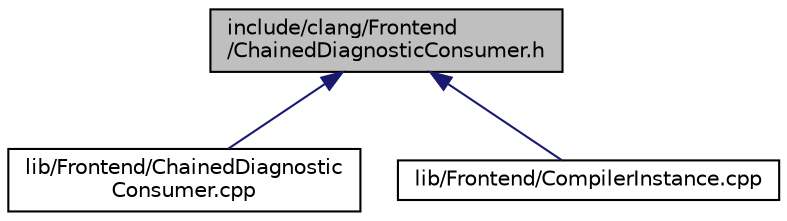 digraph "include/clang/Frontend/ChainedDiagnosticConsumer.h"
{
 // LATEX_PDF_SIZE
  bgcolor="transparent";
  edge [fontname="Helvetica",fontsize="10",labelfontname="Helvetica",labelfontsize="10"];
  node [fontname="Helvetica",fontsize="10",shape=record];
  Node1 [label="include/clang/Frontend\l/ChainedDiagnosticConsumer.h",height=0.2,width=0.4,color="black", fillcolor="grey75", style="filled", fontcolor="black",tooltip=" "];
  Node1 -> Node2 [dir="back",color="midnightblue",fontsize="10",style="solid",fontname="Helvetica"];
  Node2 [label="lib/Frontend/ChainedDiagnostic\lConsumer.cpp",height=0.2,width=0.4,color="black",URL="$ChainedDiagnosticConsumer_8cpp.html",tooltip=" "];
  Node1 -> Node3 [dir="back",color="midnightblue",fontsize="10",style="solid",fontname="Helvetica"];
  Node3 [label="lib/Frontend/CompilerInstance.cpp",height=0.2,width=0.4,color="black",URL="$CompilerInstance_8cpp.html",tooltip=" "];
}

